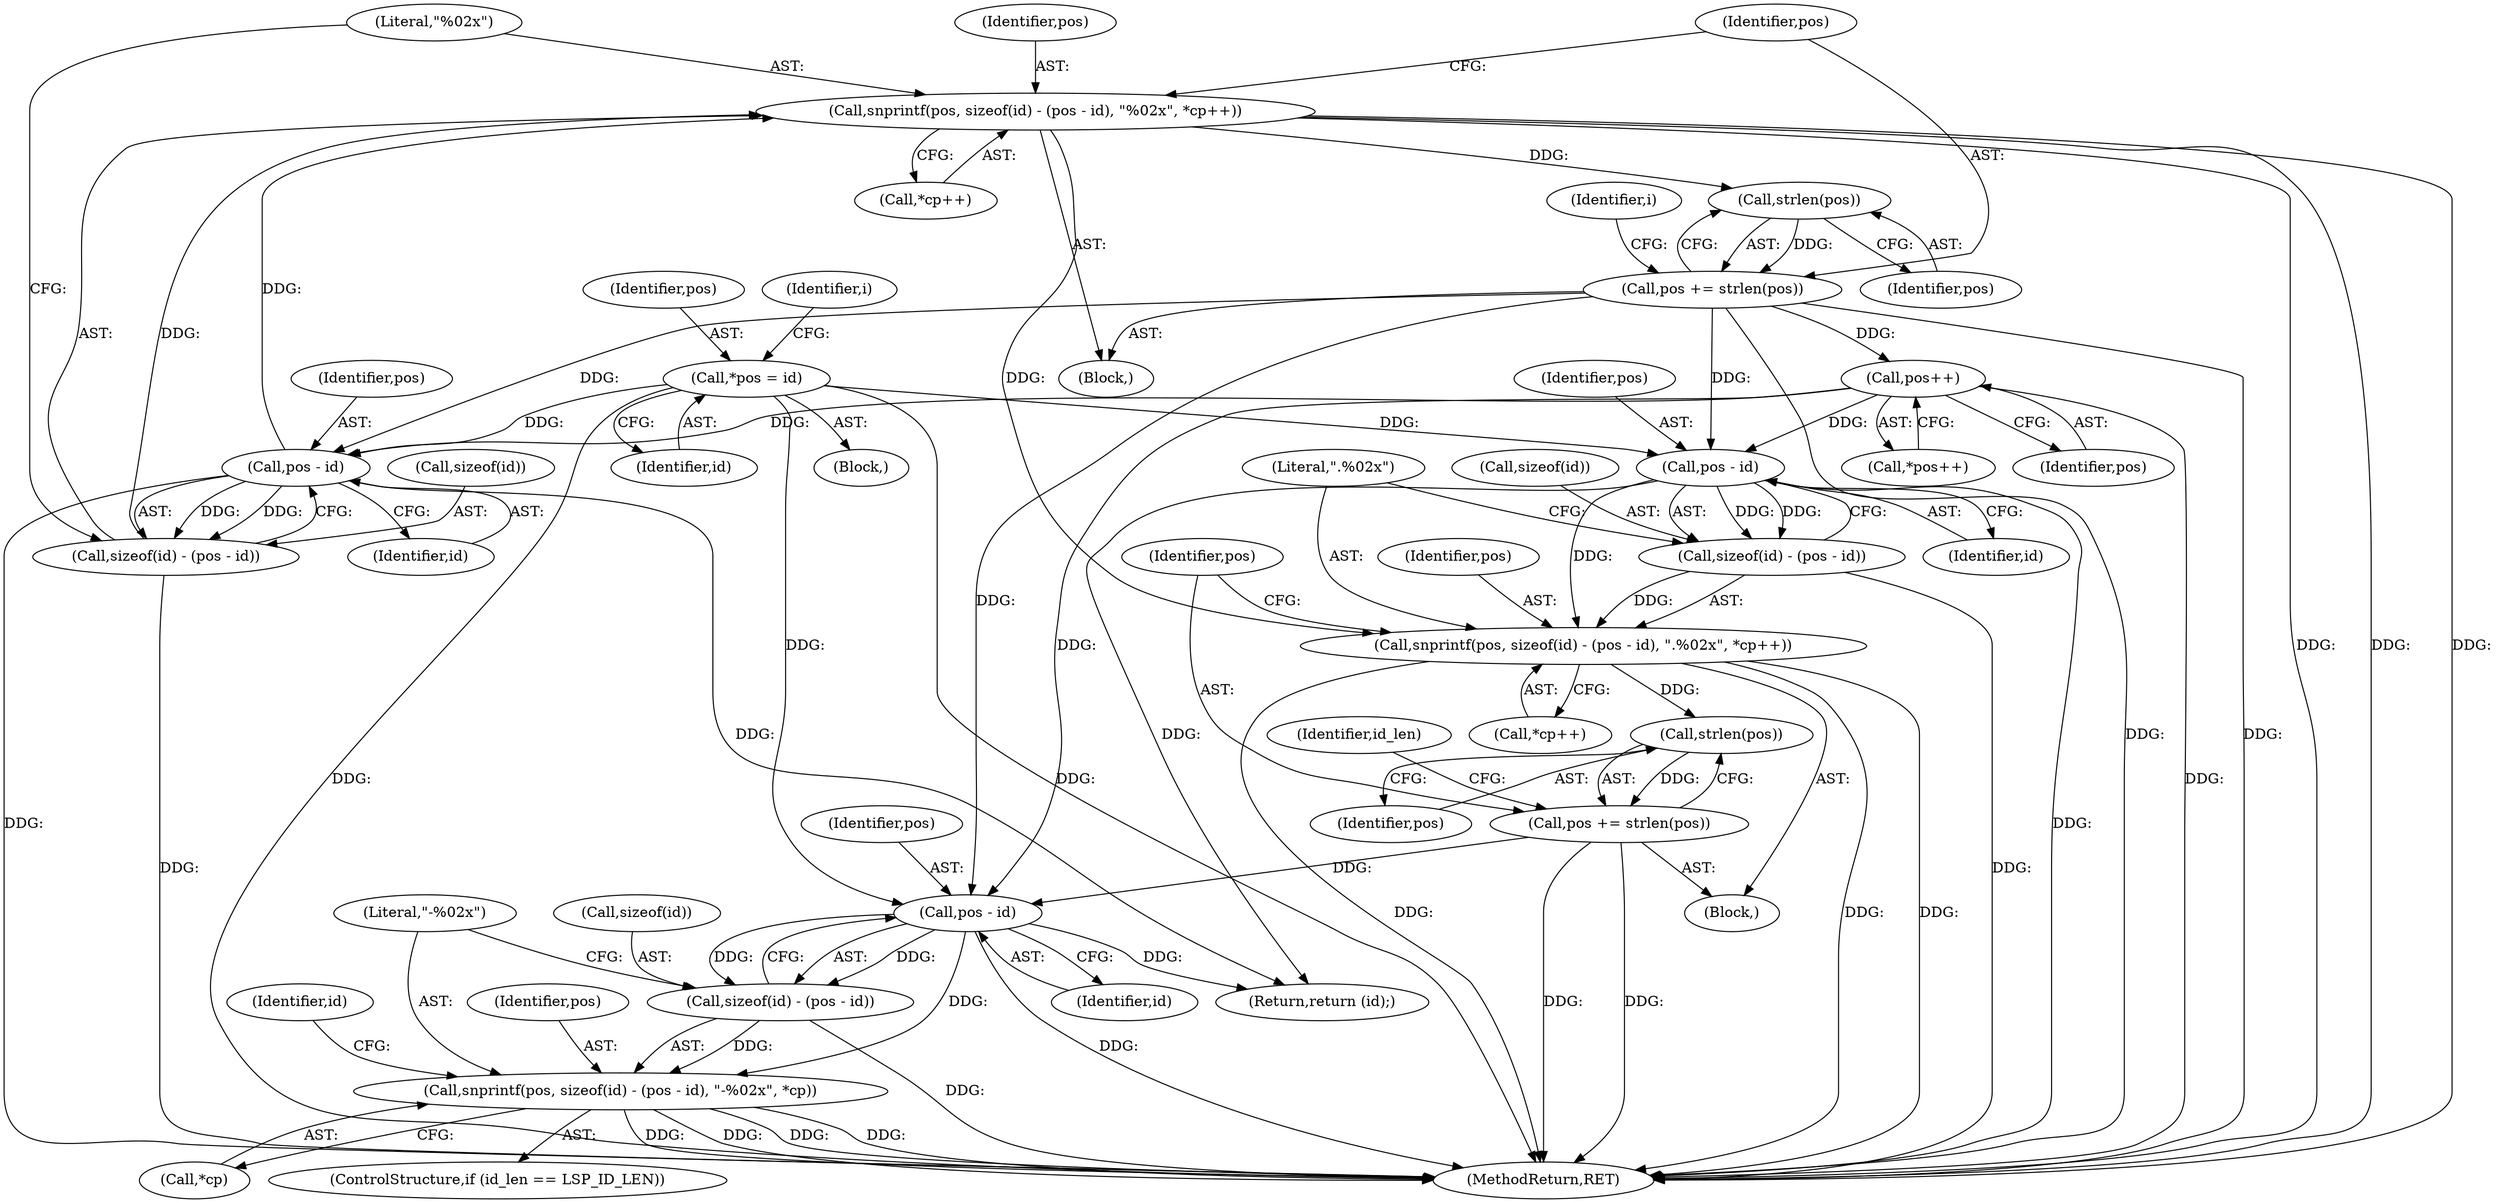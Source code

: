 digraph "0_tcpdump_571a6f33f47e7a2394fa08f925e534135c29cf1e@API" {
"1000174" [label="(Call,snprintf(pos, sizeof(id) - (pos - id), \"-%02x\", *cp))"];
"1000179" [label="(Call,pos - id)"];
"1000107" [label="(Call,*pos = id)"];
"1000166" [label="(Call,pos += strlen(pos))"];
"1000168" [label="(Call,strlen(pos))"];
"1000154" [label="(Call,snprintf(pos, sizeof(id) - (pos - id), \".%02x\", *cp++))"];
"1000159" [label="(Call,pos - id)"];
"1000132" [label="(Call,pos += strlen(pos))"];
"1000134" [label="(Call,strlen(pos))"];
"1000120" [label="(Call,snprintf(pos, sizeof(id) - (pos - id), \"%02x\", *cp++))"];
"1000125" [label="(Call,pos - id)"];
"1000146" [label="(Call,pos++)"];
"1000122" [label="(Call,sizeof(id) - (pos - id))"];
"1000156" [label="(Call,sizeof(id) - (pos - id))"];
"1000176" [label="(Call,sizeof(id) - (pos - id))"];
"1000121" [label="(Identifier,pos)"];
"1000160" [label="(Identifier,pos)"];
"1000153" [label="(Block,)"];
"1000126" [label="(Identifier,pos)"];
"1000185" [label="(Return,return (id);)"];
"1000157" [label="(Call,sizeof(id))"];
"1000187" [label="(MethodReturn,RET)"];
"1000179" [label="(Call,pos - id)"];
"1000147" [label="(Identifier,pos)"];
"1000107" [label="(Call,*pos = id)"];
"1000172" [label="(Identifier,id_len)"];
"1000183" [label="(Call,*cp)"];
"1000145" [label="(Call,*pos++)"];
"1000132" [label="(Call,pos += strlen(pos))"];
"1000112" [label="(Identifier,i)"];
"1000177" [label="(Call,sizeof(id))"];
"1000103" [label="(Block,)"];
"1000146" [label="(Call,pos++)"];
"1000180" [label="(Identifier,pos)"];
"1000168" [label="(Call,strlen(pos))"];
"1000162" [label="(Literal,\".%02x\")"];
"1000169" [label="(Identifier,pos)"];
"1000122" [label="(Call,sizeof(id) - (pos - id))"];
"1000175" [label="(Identifier,pos)"];
"1000129" [label="(Call,*cp++)"];
"1000176" [label="(Call,sizeof(id) - (pos - id))"];
"1000161" [label="(Identifier,id)"];
"1000135" [label="(Identifier,pos)"];
"1000156" [label="(Call,sizeof(id) - (pos - id))"];
"1000174" [label="(Call,snprintf(pos, sizeof(id) - (pos - id), \"-%02x\", *cp))"];
"1000133" [label="(Identifier,pos)"];
"1000181" [label="(Identifier,id)"];
"1000119" [label="(Block,)"];
"1000120" [label="(Call,snprintf(pos, sizeof(id) - (pos - id), \"%02x\", *cp++))"];
"1000159" [label="(Call,pos - id)"];
"1000139" [label="(Identifier,i)"];
"1000163" [label="(Call,*cp++)"];
"1000109" [label="(Identifier,id)"];
"1000154" [label="(Call,snprintf(pos, sizeof(id) - (pos - id), \".%02x\", *cp++))"];
"1000155" [label="(Identifier,pos)"];
"1000127" [label="(Identifier,id)"];
"1000182" [label="(Literal,\"-%02x\")"];
"1000108" [label="(Identifier,pos)"];
"1000166" [label="(Call,pos += strlen(pos))"];
"1000123" [label="(Call,sizeof(id))"];
"1000125" [label="(Call,pos - id)"];
"1000170" [label="(ControlStructure,if (id_len == LSP_ID_LEN))"];
"1000186" [label="(Identifier,id)"];
"1000128" [label="(Literal,\"%02x\")"];
"1000167" [label="(Identifier,pos)"];
"1000134" [label="(Call,strlen(pos))"];
"1000174" -> "1000170"  [label="AST: "];
"1000174" -> "1000183"  [label="CFG: "];
"1000175" -> "1000174"  [label="AST: "];
"1000176" -> "1000174"  [label="AST: "];
"1000182" -> "1000174"  [label="AST: "];
"1000183" -> "1000174"  [label="AST: "];
"1000186" -> "1000174"  [label="CFG: "];
"1000174" -> "1000187"  [label="DDG: "];
"1000174" -> "1000187"  [label="DDG: "];
"1000174" -> "1000187"  [label="DDG: "];
"1000174" -> "1000187"  [label="DDG: "];
"1000179" -> "1000174"  [label="DDG: "];
"1000176" -> "1000174"  [label="DDG: "];
"1000179" -> "1000176"  [label="AST: "];
"1000179" -> "1000181"  [label="CFG: "];
"1000180" -> "1000179"  [label="AST: "];
"1000181" -> "1000179"  [label="AST: "];
"1000176" -> "1000179"  [label="CFG: "];
"1000179" -> "1000187"  [label="DDG: "];
"1000179" -> "1000176"  [label="DDG: "];
"1000179" -> "1000176"  [label="DDG: "];
"1000107" -> "1000179"  [label="DDG: "];
"1000166" -> "1000179"  [label="DDG: "];
"1000132" -> "1000179"  [label="DDG: "];
"1000146" -> "1000179"  [label="DDG: "];
"1000179" -> "1000185"  [label="DDG: "];
"1000107" -> "1000103"  [label="AST: "];
"1000107" -> "1000109"  [label="CFG: "];
"1000108" -> "1000107"  [label="AST: "];
"1000109" -> "1000107"  [label="AST: "];
"1000112" -> "1000107"  [label="CFG: "];
"1000107" -> "1000187"  [label="DDG: "];
"1000107" -> "1000187"  [label="DDG: "];
"1000107" -> "1000125"  [label="DDG: "];
"1000107" -> "1000159"  [label="DDG: "];
"1000166" -> "1000153"  [label="AST: "];
"1000166" -> "1000168"  [label="CFG: "];
"1000167" -> "1000166"  [label="AST: "];
"1000168" -> "1000166"  [label="AST: "];
"1000172" -> "1000166"  [label="CFG: "];
"1000166" -> "1000187"  [label="DDG: "];
"1000166" -> "1000187"  [label="DDG: "];
"1000168" -> "1000166"  [label="DDG: "];
"1000168" -> "1000169"  [label="CFG: "];
"1000169" -> "1000168"  [label="AST: "];
"1000154" -> "1000168"  [label="DDG: "];
"1000154" -> "1000153"  [label="AST: "];
"1000154" -> "1000163"  [label="CFG: "];
"1000155" -> "1000154"  [label="AST: "];
"1000156" -> "1000154"  [label="AST: "];
"1000162" -> "1000154"  [label="AST: "];
"1000163" -> "1000154"  [label="AST: "];
"1000167" -> "1000154"  [label="CFG: "];
"1000154" -> "1000187"  [label="DDG: "];
"1000154" -> "1000187"  [label="DDG: "];
"1000154" -> "1000187"  [label="DDG: "];
"1000159" -> "1000154"  [label="DDG: "];
"1000156" -> "1000154"  [label="DDG: "];
"1000120" -> "1000154"  [label="DDG: "];
"1000159" -> "1000156"  [label="AST: "];
"1000159" -> "1000161"  [label="CFG: "];
"1000160" -> "1000159"  [label="AST: "];
"1000161" -> "1000159"  [label="AST: "];
"1000156" -> "1000159"  [label="CFG: "];
"1000159" -> "1000187"  [label="DDG: "];
"1000159" -> "1000156"  [label="DDG: "];
"1000159" -> "1000156"  [label="DDG: "];
"1000132" -> "1000159"  [label="DDG: "];
"1000146" -> "1000159"  [label="DDG: "];
"1000159" -> "1000185"  [label="DDG: "];
"1000132" -> "1000119"  [label="AST: "];
"1000132" -> "1000134"  [label="CFG: "];
"1000133" -> "1000132"  [label="AST: "];
"1000134" -> "1000132"  [label="AST: "];
"1000139" -> "1000132"  [label="CFG: "];
"1000132" -> "1000187"  [label="DDG: "];
"1000132" -> "1000187"  [label="DDG: "];
"1000132" -> "1000125"  [label="DDG: "];
"1000134" -> "1000132"  [label="DDG: "];
"1000132" -> "1000146"  [label="DDG: "];
"1000134" -> "1000135"  [label="CFG: "];
"1000135" -> "1000134"  [label="AST: "];
"1000120" -> "1000134"  [label="DDG: "];
"1000120" -> "1000119"  [label="AST: "];
"1000120" -> "1000129"  [label="CFG: "];
"1000121" -> "1000120"  [label="AST: "];
"1000122" -> "1000120"  [label="AST: "];
"1000128" -> "1000120"  [label="AST: "];
"1000129" -> "1000120"  [label="AST: "];
"1000133" -> "1000120"  [label="CFG: "];
"1000120" -> "1000187"  [label="DDG: "];
"1000120" -> "1000187"  [label="DDG: "];
"1000120" -> "1000187"  [label="DDG: "];
"1000125" -> "1000120"  [label="DDG: "];
"1000122" -> "1000120"  [label="DDG: "];
"1000125" -> "1000122"  [label="AST: "];
"1000125" -> "1000127"  [label="CFG: "];
"1000126" -> "1000125"  [label="AST: "];
"1000127" -> "1000125"  [label="AST: "];
"1000122" -> "1000125"  [label="CFG: "];
"1000125" -> "1000187"  [label="DDG: "];
"1000125" -> "1000122"  [label="DDG: "];
"1000125" -> "1000122"  [label="DDG: "];
"1000146" -> "1000125"  [label="DDG: "];
"1000125" -> "1000185"  [label="DDG: "];
"1000146" -> "1000145"  [label="AST: "];
"1000146" -> "1000147"  [label="CFG: "];
"1000147" -> "1000146"  [label="AST: "];
"1000145" -> "1000146"  [label="CFG: "];
"1000146" -> "1000187"  [label="DDG: "];
"1000123" -> "1000122"  [label="AST: "];
"1000128" -> "1000122"  [label="CFG: "];
"1000122" -> "1000187"  [label="DDG: "];
"1000157" -> "1000156"  [label="AST: "];
"1000162" -> "1000156"  [label="CFG: "];
"1000156" -> "1000187"  [label="DDG: "];
"1000177" -> "1000176"  [label="AST: "];
"1000182" -> "1000176"  [label="CFG: "];
"1000176" -> "1000187"  [label="DDG: "];
}
